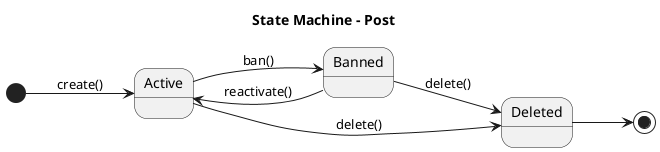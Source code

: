 @startuml
title State Machine - Post
left to right direction


[*] --> Active : create()

Active --> Banned : ban()
Active --> Deleted : delete()

Banned --> Active : reactivate()
Banned --> Deleted : delete()

Deleted --> [*]

@enduml
